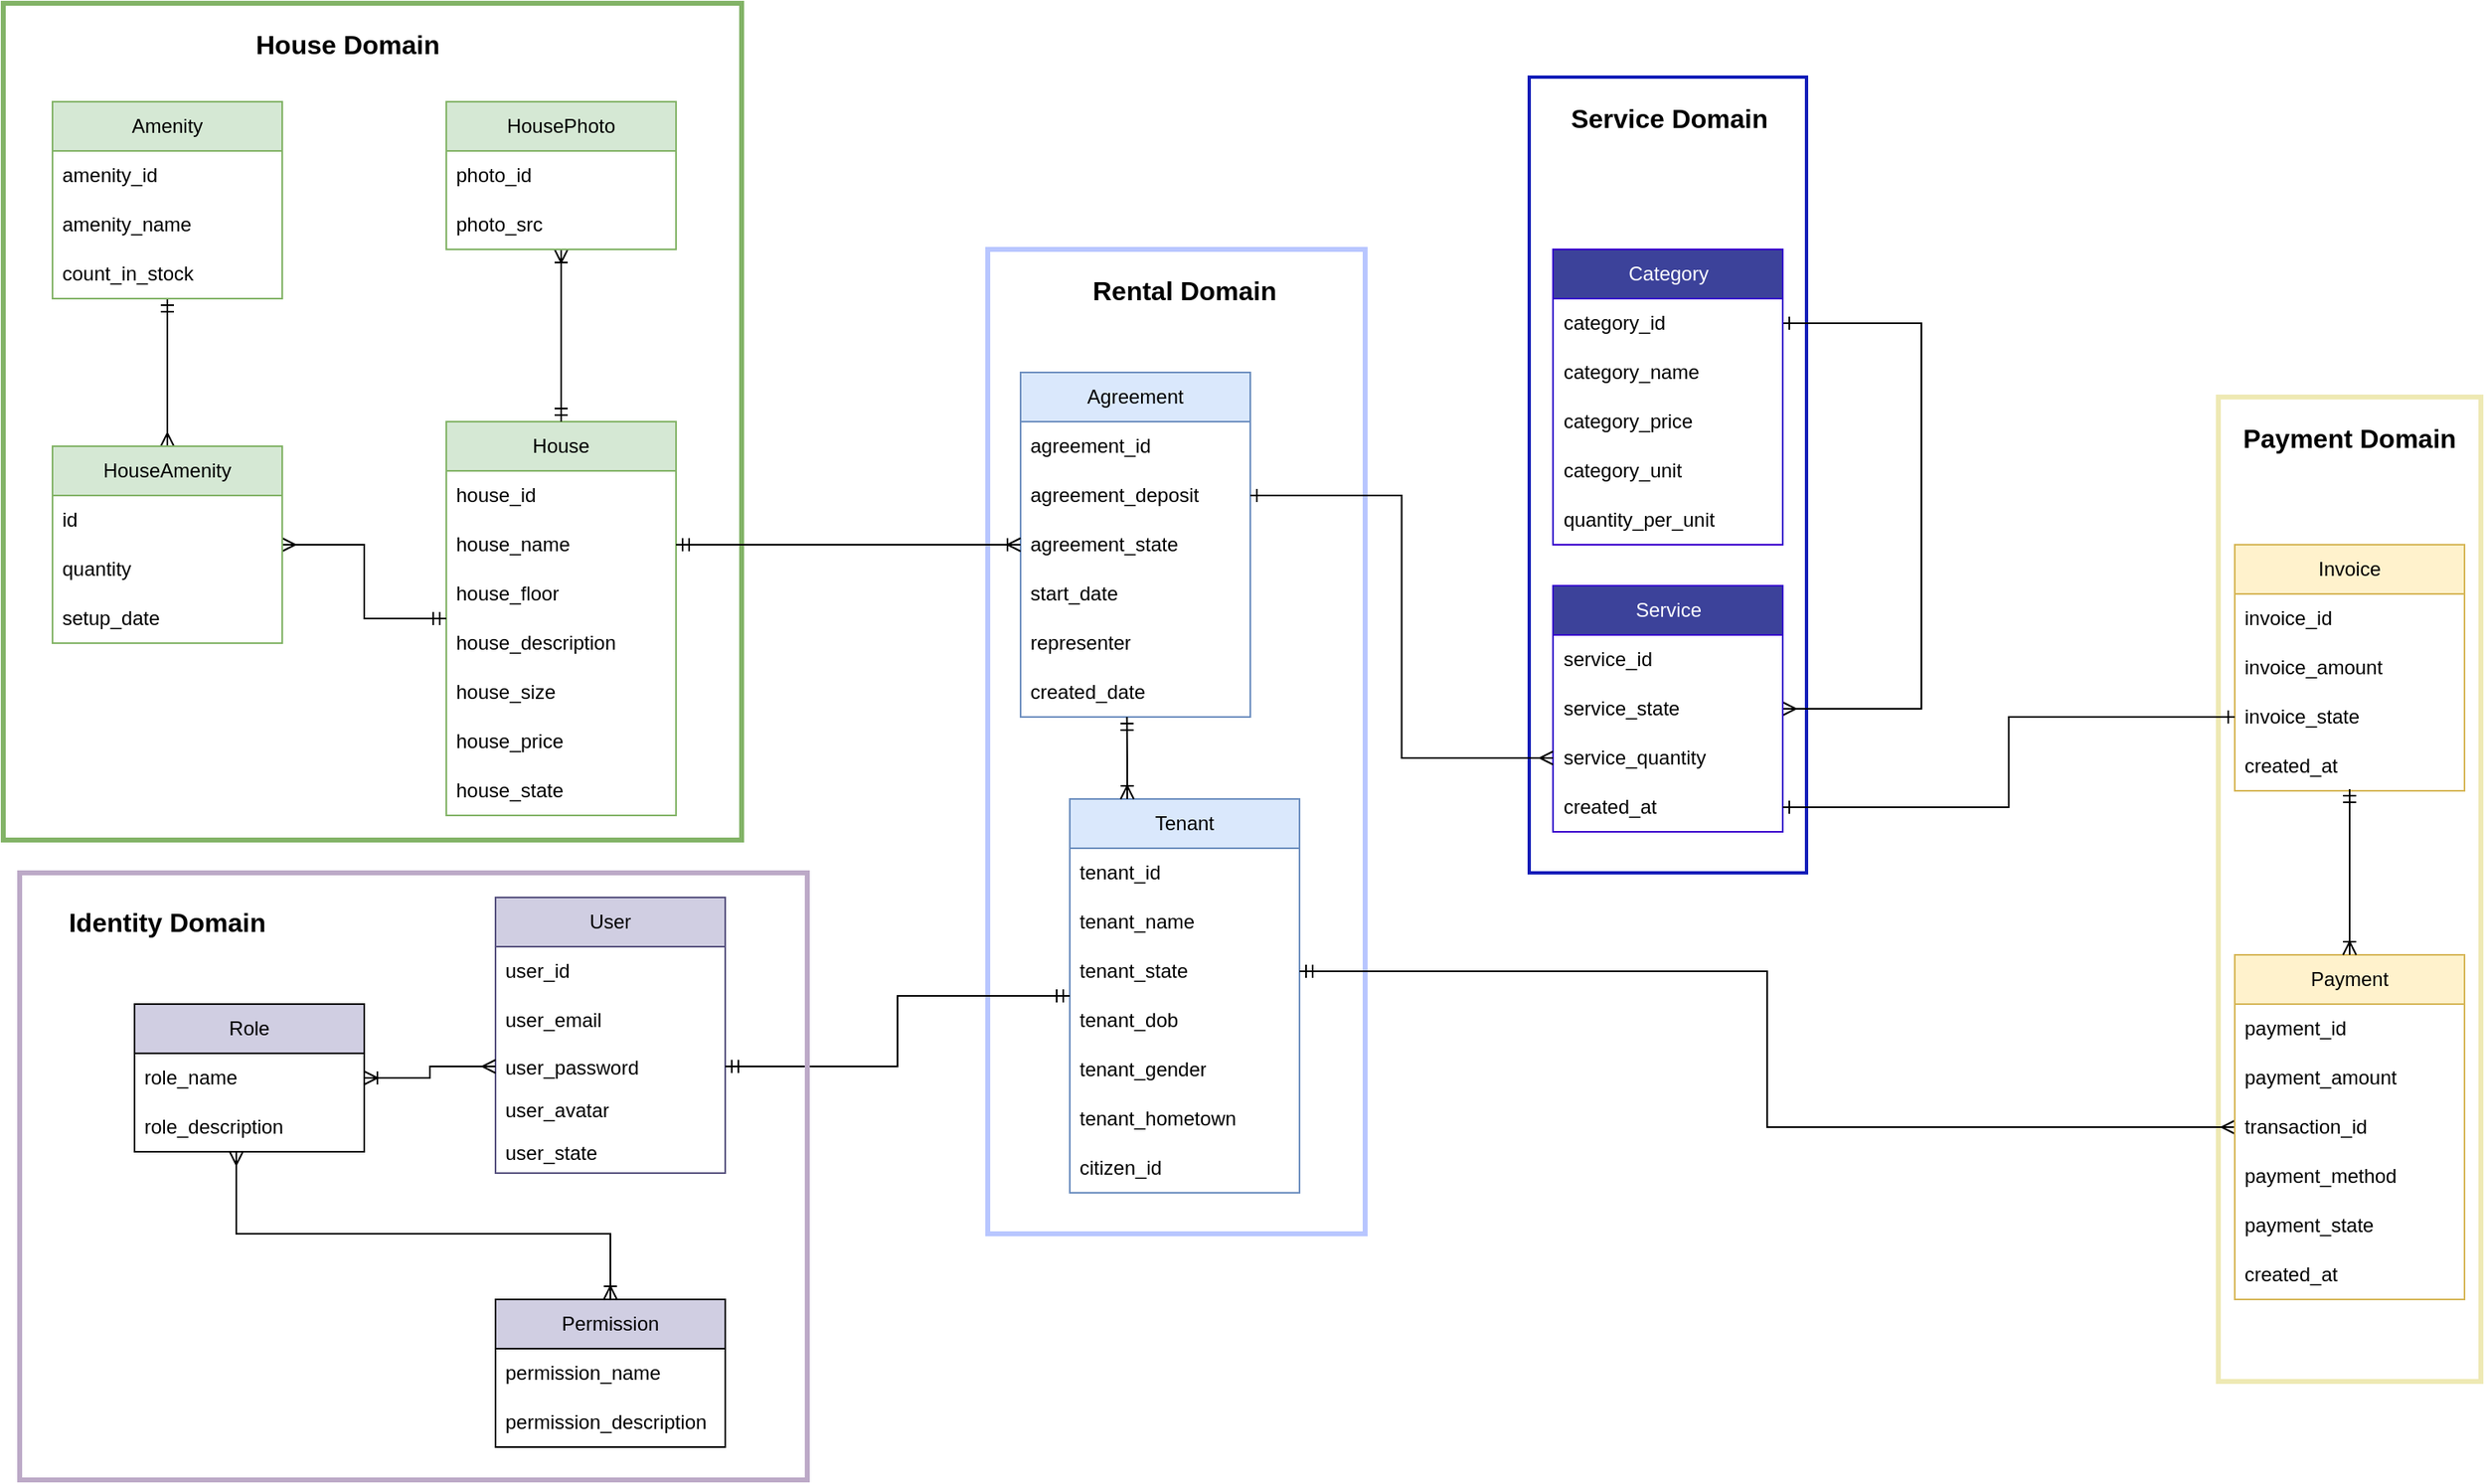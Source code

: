 <mxfile scale="1" border="0" version="24.7.17">
  <diagram name="Trang-1" id="X8OQW3Ds7w9uzP3SV44F">
    <mxGraphModel dx="1050" dy="1786" grid="1" gridSize="10" guides="1" tooltips="1" connect="1" arrows="1" fold="1" page="1" pageScale="1" pageWidth="827" pageHeight="1169" math="0" shadow="0">
      <root>
        <mxCell id="0" />
        <mxCell id="1" parent="0" />
        <mxCell id="Hpprdal5ZbJSq59avDfg-80" value="" style="rounded=0;whiteSpace=wrap;html=1;fillColor=none;strokeWidth=3;strokeColor=#b8c6ff;" parent="1" vertex="1">
          <mxGeometry x="630" y="10" width="230" height="600" as="geometry" />
        </mxCell>
        <mxCell id="Hpprdal5ZbJSq59avDfg-74" value="" style="rounded=0;whiteSpace=wrap;html=1;fillColor=none;strokeColor=#82b366;strokeWidth=3;align=center;" parent="1" vertex="1">
          <mxGeometry x="30" y="-140" width="450" height="510" as="geometry" />
        </mxCell>
        <mxCell id="Hpprdal5ZbJSq59avDfg-76" value="" style="rounded=0;whiteSpace=wrap;html=1;gradientColor=none;fillColor=none;strokeWidth=3;strokeColor=#eee9b4;" parent="1" vertex="1">
          <mxGeometry x="1380" y="100" width="160" height="600" as="geometry" />
        </mxCell>
        <mxCell id="oEKH4upOUyVbWisilwFa-17" style="edgeStyle=orthogonalEdgeStyle;rounded=0;orthogonalLoop=1;jettySize=auto;html=1;endArrow=ERoneToMany;endFill=0;startArrow=ERmany;startFill=0;" parent="1" source="oEKH4upOUyVbWisilwFa-3" target="oEKH4upOUyVbWisilwFa-7" edge="1">
          <mxGeometry relative="1" as="geometry">
            <Array as="points">
              <mxPoint x="172" y="610" />
              <mxPoint x="400" y="610" />
            </Array>
          </mxGeometry>
        </mxCell>
        <mxCell id="Hpprdal5ZbJSq59avDfg-1" value="User" style="swimlane;fontStyle=0;childLayout=stackLayout;horizontal=1;startSize=30;horizontalStack=0;resizeParent=1;resizeParentMax=0;resizeLast=0;collapsible=1;marginBottom=0;whiteSpace=wrap;html=1;fillColor=#d0cee2;strokeColor=#56517e;" parent="1" vertex="1">
          <mxGeometry x="330" y="405" width="140" height="168" as="geometry">
            <mxRectangle x="640" y="360" width="60" height="30" as="alternateBounds" />
          </mxGeometry>
        </mxCell>
        <mxCell id="Hpprdal5ZbJSq59avDfg-2" value="user_id&lt;span style=&quot;white-space: pre;&quot;&gt;&#x9;&lt;/span&gt;" style="text;strokeColor=none;fillColor=none;align=left;verticalAlign=middle;spacingLeft=4;spacingRight=4;overflow=hidden;points=[[0,0.5],[1,0.5]];portConstraint=eastwest;rotatable=0;whiteSpace=wrap;html=1;" parent="Hpprdal5ZbJSq59avDfg-1" vertex="1">
          <mxGeometry y="30" width="140" height="30" as="geometry" />
        </mxCell>
        <mxCell id="Hpprdal5ZbJSq59avDfg-3" value="user_email" style="text;strokeColor=none;fillColor=none;align=left;verticalAlign=middle;spacingLeft=4;spacingRight=4;overflow=hidden;points=[[0,0.5],[1,0.5]];portConstraint=eastwest;rotatable=0;whiteSpace=wrap;html=1;" parent="Hpprdal5ZbJSq59avDfg-1" vertex="1">
          <mxGeometry y="60" width="140" height="30" as="geometry" />
        </mxCell>
        <mxCell id="Hpprdal5ZbJSq59avDfg-9" value="user_password" style="text;strokeColor=none;fillColor=none;align=left;verticalAlign=top;spacingLeft=4;spacingRight=4;overflow=hidden;rotatable=0;points=[[0,0.5],[1,0.5]];portConstraint=eastwest;whiteSpace=wrap;html=1;" parent="Hpprdal5ZbJSq59avDfg-1" vertex="1">
          <mxGeometry y="90" width="140" height="26" as="geometry" />
        </mxCell>
        <mxCell id="Hpprdal5ZbJSq59avDfg-8" value="user_avatar" style="text;strokeColor=none;fillColor=none;align=left;verticalAlign=top;spacingLeft=4;spacingRight=4;overflow=hidden;rotatable=0;points=[[0,0.5],[1,0.5]];portConstraint=eastwest;whiteSpace=wrap;html=1;" parent="Hpprdal5ZbJSq59avDfg-1" vertex="1">
          <mxGeometry y="116" width="140" height="26" as="geometry" />
        </mxCell>
        <mxCell id="Hpprdal5ZbJSq59avDfg-7" value="user_state" style="text;strokeColor=none;fillColor=none;align=left;verticalAlign=top;spacingLeft=4;spacingRight=4;overflow=hidden;rotatable=0;points=[[0,0.5],[1,0.5]];portConstraint=eastwest;whiteSpace=wrap;html=1;" parent="Hpprdal5ZbJSq59avDfg-1" vertex="1">
          <mxGeometry y="142" width="140" height="26" as="geometry" />
        </mxCell>
        <mxCell id="Hpprdal5ZbJSq59avDfg-11" value="Tenant" style="swimlane;fontStyle=0;childLayout=stackLayout;horizontal=1;startSize=30;horizontalStack=0;resizeParent=1;resizeParentMax=0;resizeLast=0;collapsible=1;marginBottom=0;whiteSpace=wrap;html=1;fillColor=#dae8fc;strokeColor=#6c8ebf;" parent="1" vertex="1">
          <mxGeometry x="680" y="345" width="140" height="240" as="geometry">
            <mxRectangle x="570" y="180" width="80" height="30" as="alternateBounds" />
          </mxGeometry>
        </mxCell>
        <mxCell id="Hpprdal5ZbJSq59avDfg-12" value="tenant_id" style="text;strokeColor=none;fillColor=none;align=left;verticalAlign=middle;spacingLeft=4;spacingRight=4;overflow=hidden;points=[[0,0.5],[1,0.5]];portConstraint=eastwest;rotatable=0;whiteSpace=wrap;html=1;" parent="Hpprdal5ZbJSq59avDfg-11" vertex="1">
          <mxGeometry y="30" width="140" height="30" as="geometry" />
        </mxCell>
        <mxCell id="Hpprdal5ZbJSq59avDfg-13" value="tenant_name" style="text;strokeColor=none;fillColor=none;align=left;verticalAlign=middle;spacingLeft=4;spacingRight=4;overflow=hidden;points=[[0,0.5],[1,0.5]];portConstraint=eastwest;rotatable=0;whiteSpace=wrap;html=1;" parent="Hpprdal5ZbJSq59avDfg-11" vertex="1">
          <mxGeometry y="60" width="140" height="30" as="geometry" />
        </mxCell>
        <mxCell id="Hpprdal5ZbJSq59avDfg-14" value="tenant_state" style="text;strokeColor=none;fillColor=none;align=left;verticalAlign=middle;spacingLeft=4;spacingRight=4;overflow=hidden;points=[[0,0.5],[1,0.5]];portConstraint=eastwest;rotatable=0;whiteSpace=wrap;html=1;" parent="Hpprdal5ZbJSq59avDfg-11" vertex="1">
          <mxGeometry y="90" width="140" height="30" as="geometry" />
        </mxCell>
        <mxCell id="Hpprdal5ZbJSq59avDfg-15" value="tenant_dob" style="text;strokeColor=none;fillColor=none;align=left;verticalAlign=middle;spacingLeft=4;spacingRight=4;overflow=hidden;points=[[0,0.5],[1,0.5]];portConstraint=eastwest;rotatable=0;whiteSpace=wrap;html=1;" parent="Hpprdal5ZbJSq59avDfg-11" vertex="1">
          <mxGeometry y="120" width="140" height="30" as="geometry" />
        </mxCell>
        <mxCell id="Hpprdal5ZbJSq59avDfg-19" value="tenant_gender" style="text;strokeColor=none;fillColor=none;align=left;verticalAlign=middle;spacingLeft=4;spacingRight=4;overflow=hidden;points=[[0,0.5],[1,0.5]];portConstraint=eastwest;rotatable=0;whiteSpace=wrap;html=1;" parent="Hpprdal5ZbJSq59avDfg-11" vertex="1">
          <mxGeometry y="150" width="140" height="30" as="geometry" />
        </mxCell>
        <mxCell id="Hpprdal5ZbJSq59avDfg-18" value="tenant_hometown" style="text;strokeColor=none;fillColor=none;align=left;verticalAlign=middle;spacingLeft=4;spacingRight=4;overflow=hidden;points=[[0,0.5],[1,0.5]];portConstraint=eastwest;rotatable=0;whiteSpace=wrap;html=1;" parent="Hpprdal5ZbJSq59avDfg-11" vertex="1">
          <mxGeometry y="180" width="140" height="30" as="geometry" />
        </mxCell>
        <mxCell id="Hpprdal5ZbJSq59avDfg-16" value="citizen_id" style="text;strokeColor=none;fillColor=none;align=left;verticalAlign=middle;spacingLeft=4;spacingRight=4;overflow=hidden;points=[[0,0.5],[1,0.5]];portConstraint=eastwest;rotatable=0;whiteSpace=wrap;html=1;" parent="Hpprdal5ZbJSq59avDfg-11" vertex="1">
          <mxGeometry y="210" width="140" height="30" as="geometry" />
        </mxCell>
        <mxCell id="Hpprdal5ZbJSq59avDfg-62" style="edgeStyle=orthogonalEdgeStyle;rounded=0;orthogonalLoop=1;jettySize=auto;html=1;endArrow=ERmany;endFill=0;startArrow=ERmandOne;startFill=0;" parent="1" source="Hpprdal5ZbJSq59avDfg-20" target="Hpprdal5ZbJSq59avDfg-39" edge="1">
          <mxGeometry relative="1" as="geometry" />
        </mxCell>
        <mxCell id="Hpprdal5ZbJSq59avDfg-20" value="Amenity" style="swimlane;fontStyle=0;childLayout=stackLayout;horizontal=1;startSize=30;horizontalStack=0;resizeParent=1;resizeParentMax=0;resizeLast=0;collapsible=1;marginBottom=0;whiteSpace=wrap;html=1;fillColor=#d5e8d4;strokeColor=#82b366;" parent="1" vertex="1">
          <mxGeometry x="60" y="-80" width="140" height="120" as="geometry">
            <mxRectangle x="70" y="320" width="80" height="30" as="alternateBounds" />
          </mxGeometry>
        </mxCell>
        <mxCell id="Hpprdal5ZbJSq59avDfg-21" value="amenity_id" style="text;strokeColor=none;fillColor=none;align=left;verticalAlign=middle;spacingLeft=4;spacingRight=4;overflow=hidden;points=[[0,0.5],[1,0.5]];portConstraint=eastwest;rotatable=0;whiteSpace=wrap;html=1;" parent="Hpprdal5ZbJSq59avDfg-20" vertex="1">
          <mxGeometry y="30" width="140" height="30" as="geometry" />
        </mxCell>
        <mxCell id="Hpprdal5ZbJSq59avDfg-22" value="amenity_name" style="text;strokeColor=none;fillColor=none;align=left;verticalAlign=middle;spacingLeft=4;spacingRight=4;overflow=hidden;points=[[0,0.5],[1,0.5]];portConstraint=eastwest;rotatable=0;whiteSpace=wrap;html=1;" parent="Hpprdal5ZbJSq59avDfg-20" vertex="1">
          <mxGeometry y="60" width="140" height="30" as="geometry" />
        </mxCell>
        <mxCell id="Hpprdal5ZbJSq59avDfg-23" value="count_in_stock" style="text;strokeColor=none;fillColor=none;align=left;verticalAlign=middle;spacingLeft=4;spacingRight=4;overflow=hidden;points=[[0,0.5],[1,0.5]];portConstraint=eastwest;rotatable=0;whiteSpace=wrap;html=1;" parent="Hpprdal5ZbJSq59avDfg-20" vertex="1">
          <mxGeometry y="90" width="140" height="30" as="geometry" />
        </mxCell>
        <mxCell id="Hpprdal5ZbJSq59avDfg-24" value="House" style="swimlane;fontStyle=0;childLayout=stackLayout;horizontal=1;startSize=30;horizontalStack=0;resizeParent=1;resizeParentMax=0;resizeLast=0;collapsible=1;marginBottom=0;whiteSpace=wrap;html=1;fillColor=#d5e8d4;strokeColor=#82b366;" parent="1" vertex="1">
          <mxGeometry x="300" y="115" width="140" height="240" as="geometry">
            <mxRectangle x="254" y="130" width="80" height="30" as="alternateBounds" />
          </mxGeometry>
        </mxCell>
        <mxCell id="Hpprdal5ZbJSq59avDfg-25" value="house_id" style="text;strokeColor=none;fillColor=none;align=left;verticalAlign=middle;spacingLeft=4;spacingRight=4;overflow=hidden;points=[[0,0.5],[1,0.5]];portConstraint=eastwest;rotatable=0;whiteSpace=wrap;html=1;" parent="Hpprdal5ZbJSq59avDfg-24" vertex="1">
          <mxGeometry y="30" width="140" height="30" as="geometry" />
        </mxCell>
        <mxCell id="Hpprdal5ZbJSq59avDfg-28" value="house_name" style="text;strokeColor=none;fillColor=none;align=left;verticalAlign=middle;spacingLeft=4;spacingRight=4;overflow=hidden;points=[[0,0.5],[1,0.5]];portConstraint=eastwest;rotatable=0;whiteSpace=wrap;html=1;" parent="Hpprdal5ZbJSq59avDfg-24" vertex="1">
          <mxGeometry y="60" width="140" height="30" as="geometry" />
        </mxCell>
        <mxCell id="kyHK2AAfNL7slA8X1gKB-1" value="house_floor" style="text;strokeColor=none;fillColor=none;align=left;verticalAlign=middle;spacingLeft=4;spacingRight=4;overflow=hidden;points=[[0,0.5],[1,0.5]];portConstraint=eastwest;rotatable=0;whiteSpace=wrap;html=1;" parent="Hpprdal5ZbJSq59avDfg-24" vertex="1">
          <mxGeometry y="90" width="140" height="30" as="geometry" />
        </mxCell>
        <mxCell id="kyHK2AAfNL7slA8X1gKB-3" value="house_description" style="text;strokeColor=none;fillColor=none;align=left;verticalAlign=middle;spacingLeft=4;spacingRight=4;overflow=hidden;points=[[0,0.5],[1,0.5]];portConstraint=eastwest;rotatable=0;whiteSpace=wrap;html=1;" parent="Hpprdal5ZbJSq59avDfg-24" vertex="1">
          <mxGeometry y="120" width="140" height="30" as="geometry" />
        </mxCell>
        <mxCell id="kyHK2AAfNL7slA8X1gKB-2" value="house_size" style="text;strokeColor=none;fillColor=none;align=left;verticalAlign=middle;spacingLeft=4;spacingRight=4;overflow=hidden;points=[[0,0.5],[1,0.5]];portConstraint=eastwest;rotatable=0;whiteSpace=wrap;html=1;" parent="Hpprdal5ZbJSq59avDfg-24" vertex="1">
          <mxGeometry y="150" width="140" height="30" as="geometry" />
        </mxCell>
        <mxCell id="Hpprdal5ZbJSq59avDfg-26" value="house_price" style="text;strokeColor=none;fillColor=none;align=left;verticalAlign=middle;spacingLeft=4;spacingRight=4;overflow=hidden;points=[[0,0.5],[1,0.5]];portConstraint=eastwest;rotatable=0;whiteSpace=wrap;html=1;" parent="Hpprdal5ZbJSq59avDfg-24" vertex="1">
          <mxGeometry y="180" width="140" height="30" as="geometry" />
        </mxCell>
        <mxCell id="Hpprdal5ZbJSq59avDfg-27" value="house_state" style="text;strokeColor=none;fillColor=none;align=left;verticalAlign=middle;spacingLeft=4;spacingRight=4;overflow=hidden;points=[[0,0.5],[1,0.5]];portConstraint=eastwest;rotatable=0;whiteSpace=wrap;html=1;" parent="Hpprdal5ZbJSq59avDfg-24" vertex="1">
          <mxGeometry y="210" width="140" height="30" as="geometry" />
        </mxCell>
        <mxCell id="Hpprdal5ZbJSq59avDfg-29" value="Agreement" style="swimlane;fontStyle=0;childLayout=stackLayout;horizontal=1;startSize=30;horizontalStack=0;resizeParent=1;resizeParentMax=0;resizeLast=0;collapsible=1;marginBottom=0;whiteSpace=wrap;html=1;fillColor=#dae8fc;strokeColor=#6c8ebf;" parent="1" vertex="1">
          <mxGeometry x="650" y="85" width="140" height="210" as="geometry">
            <mxRectangle x="680" y="60" width="100" height="30" as="alternateBounds" />
          </mxGeometry>
        </mxCell>
        <mxCell id="Hpprdal5ZbJSq59avDfg-30" value="agreement_id" style="text;strokeColor=none;fillColor=none;align=left;verticalAlign=middle;spacingLeft=4;spacingRight=4;overflow=hidden;points=[[0,0.5],[1,0.5]];portConstraint=eastwest;rotatable=0;whiteSpace=wrap;html=1;" parent="Hpprdal5ZbJSq59avDfg-29" vertex="1">
          <mxGeometry y="30" width="140" height="30" as="geometry" />
        </mxCell>
        <mxCell id="Hpprdal5ZbJSq59avDfg-31" value="agreement_deposit" style="text;strokeColor=none;fillColor=none;align=left;verticalAlign=middle;spacingLeft=4;spacingRight=4;overflow=hidden;points=[[0,0.5],[1,0.5]];portConstraint=eastwest;rotatable=0;whiteSpace=wrap;html=1;" parent="Hpprdal5ZbJSq59avDfg-29" vertex="1">
          <mxGeometry y="60" width="140" height="30" as="geometry" />
        </mxCell>
        <mxCell id="Hpprdal5ZbJSq59avDfg-32" value="agreement_state" style="text;strokeColor=none;fillColor=none;align=left;verticalAlign=middle;spacingLeft=4;spacingRight=4;overflow=hidden;points=[[0,0.5],[1,0.5]];portConstraint=eastwest;rotatable=0;whiteSpace=wrap;html=1;" parent="Hpprdal5ZbJSq59avDfg-29" vertex="1">
          <mxGeometry y="90" width="140" height="30" as="geometry" />
        </mxCell>
        <mxCell id="Hpprdal5ZbJSq59avDfg-33" value="start_date" style="text;strokeColor=none;fillColor=none;align=left;verticalAlign=middle;spacingLeft=4;spacingRight=4;overflow=hidden;points=[[0,0.5],[1,0.5]];portConstraint=eastwest;rotatable=0;whiteSpace=wrap;html=1;" parent="Hpprdal5ZbJSq59avDfg-29" vertex="1">
          <mxGeometry y="120" width="140" height="30" as="geometry" />
        </mxCell>
        <mxCell id="qksFohLkqDUg258VUUEm-1" value="representer" style="text;strokeColor=none;fillColor=none;align=left;verticalAlign=middle;spacingLeft=4;spacingRight=4;overflow=hidden;points=[[0,0.5],[1,0.5]];portConstraint=eastwest;rotatable=0;whiteSpace=wrap;html=1;" parent="Hpprdal5ZbJSq59avDfg-29" vertex="1">
          <mxGeometry y="150" width="140" height="30" as="geometry" />
        </mxCell>
        <mxCell id="Hpprdal5ZbJSq59avDfg-34" value="created_date" style="text;strokeColor=none;fillColor=none;align=left;verticalAlign=middle;spacingLeft=4;spacingRight=4;overflow=hidden;points=[[0,0.5],[1,0.5]];portConstraint=eastwest;rotatable=0;whiteSpace=wrap;html=1;" parent="Hpprdal5ZbJSq59avDfg-29" vertex="1">
          <mxGeometry y="180" width="140" height="30" as="geometry" />
        </mxCell>
        <mxCell id="Hpprdal5ZbJSq59avDfg-61" style="edgeStyle=orthogonalEdgeStyle;rounded=0;orthogonalLoop=1;jettySize=auto;html=1;endArrow=ERmandOne;endFill=0;startArrow=ERmany;startFill=0;" parent="1" source="Hpprdal5ZbJSq59avDfg-39" target="Hpprdal5ZbJSq59avDfg-24" edge="1">
          <mxGeometry relative="1" as="geometry" />
        </mxCell>
        <mxCell id="Hpprdal5ZbJSq59avDfg-39" value="HouseAmenity" style="swimlane;fontStyle=0;childLayout=stackLayout;horizontal=1;startSize=30;horizontalStack=0;resizeParent=1;resizeParentMax=0;resizeLast=0;collapsible=1;marginBottom=0;whiteSpace=wrap;html=1;fillColor=#d5e8d4;strokeColor=#82b366;" parent="1" vertex="1">
          <mxGeometry x="60" y="130" width="140" height="120" as="geometry">
            <mxRectangle x="60" y="130" width="120" height="30" as="alternateBounds" />
          </mxGeometry>
        </mxCell>
        <mxCell id="Hpprdal5ZbJSq59avDfg-40" value="id" style="text;strokeColor=none;fillColor=none;align=left;verticalAlign=middle;spacingLeft=4;spacingRight=4;overflow=hidden;points=[[0,0.5],[1,0.5]];portConstraint=eastwest;rotatable=0;whiteSpace=wrap;html=1;" parent="Hpprdal5ZbJSq59avDfg-39" vertex="1">
          <mxGeometry y="30" width="140" height="30" as="geometry" />
        </mxCell>
        <mxCell id="Hpprdal5ZbJSq59avDfg-44" value="quantity" style="text;strokeColor=none;fillColor=none;align=left;verticalAlign=middle;spacingLeft=4;spacingRight=4;overflow=hidden;points=[[0,0.5],[1,0.5]];portConstraint=eastwest;rotatable=0;whiteSpace=wrap;html=1;" parent="Hpprdal5ZbJSq59avDfg-39" vertex="1">
          <mxGeometry y="60" width="140" height="30" as="geometry" />
        </mxCell>
        <mxCell id="Hpprdal5ZbJSq59avDfg-43" value="setup_date" style="text;strokeColor=none;fillColor=none;align=left;verticalAlign=middle;spacingLeft=4;spacingRight=4;overflow=hidden;points=[[0,0.5],[1,0.5]];portConstraint=eastwest;rotatable=0;whiteSpace=wrap;html=1;" parent="Hpprdal5ZbJSq59avDfg-39" vertex="1">
          <mxGeometry y="90" width="140" height="30" as="geometry" />
        </mxCell>
        <mxCell id="Hpprdal5ZbJSq59avDfg-63" style="edgeStyle=orthogonalEdgeStyle;rounded=0;orthogonalLoop=1;jettySize=auto;html=1;endArrow=ERmandOne;endFill=0;startArrow=ERoneToMany;startFill=0;" parent="1" source="Hpprdal5ZbJSq59avDfg-45" target="Hpprdal5ZbJSq59avDfg-24" edge="1">
          <mxGeometry relative="1" as="geometry" />
        </mxCell>
        <mxCell id="Hpprdal5ZbJSq59avDfg-45" value="HousePhoto" style="swimlane;fontStyle=0;childLayout=stackLayout;horizontal=1;startSize=30;horizontalStack=0;resizeParent=1;resizeParentMax=0;resizeLast=0;collapsible=1;marginBottom=0;whiteSpace=wrap;html=1;fillColor=#d5e8d4;strokeColor=#82b366;" parent="1" vertex="1">
          <mxGeometry x="300" y="-80" width="140" height="90" as="geometry">
            <mxRectangle x="315" y="-70" width="110" height="30" as="alternateBounds" />
          </mxGeometry>
        </mxCell>
        <mxCell id="Hpprdal5ZbJSq59avDfg-46" value="photo_id" style="text;strokeColor=none;fillColor=none;align=left;verticalAlign=middle;spacingLeft=4;spacingRight=4;overflow=hidden;points=[[0,0.5],[1,0.5]];portConstraint=eastwest;rotatable=0;whiteSpace=wrap;html=1;" parent="Hpprdal5ZbJSq59avDfg-45" vertex="1">
          <mxGeometry y="30" width="140" height="30" as="geometry" />
        </mxCell>
        <mxCell id="Hpprdal5ZbJSq59avDfg-47" value="photo_src" style="text;strokeColor=none;fillColor=none;align=left;verticalAlign=middle;spacingLeft=4;spacingRight=4;overflow=hidden;points=[[0,0.5],[1,0.5]];portConstraint=eastwest;rotatable=0;whiteSpace=wrap;html=1;" parent="Hpprdal5ZbJSq59avDfg-45" vertex="1">
          <mxGeometry y="60" width="140" height="30" as="geometry" />
        </mxCell>
        <mxCell id="Hpprdal5ZbJSq59avDfg-49" value="Invoice" style="swimlane;fontStyle=0;childLayout=stackLayout;horizontal=1;startSize=30;horizontalStack=0;resizeParent=1;resizeParentMax=0;resizeLast=0;collapsible=1;marginBottom=0;whiteSpace=wrap;html=1;fillColor=#fff2cc;strokeColor=#d6b656;" parent="1" vertex="1">
          <mxGeometry x="1390" y="190" width="140" height="150" as="geometry">
            <mxRectangle x="520" y="420" width="80" height="30" as="alternateBounds" />
          </mxGeometry>
        </mxCell>
        <mxCell id="Hpprdal5ZbJSq59avDfg-50" value="invoice_id" style="text;strokeColor=none;fillColor=none;align=left;verticalAlign=middle;spacingLeft=4;spacingRight=4;overflow=hidden;points=[[0,0.5],[1,0.5]];portConstraint=eastwest;rotatable=0;whiteSpace=wrap;html=1;" parent="Hpprdal5ZbJSq59avDfg-49" vertex="1">
          <mxGeometry y="30" width="140" height="30" as="geometry" />
        </mxCell>
        <mxCell id="Hpprdal5ZbJSq59avDfg-51" value="invoice_amount" style="text;strokeColor=none;fillColor=none;align=left;verticalAlign=middle;spacingLeft=4;spacingRight=4;overflow=hidden;points=[[0,0.5],[1,0.5]];portConstraint=eastwest;rotatable=0;whiteSpace=wrap;html=1;" parent="Hpprdal5ZbJSq59avDfg-49" vertex="1">
          <mxGeometry y="60" width="140" height="30" as="geometry" />
        </mxCell>
        <mxCell id="Hpprdal5ZbJSq59avDfg-53" value="invoice_state" style="text;strokeColor=none;fillColor=none;align=left;verticalAlign=middle;spacingLeft=4;spacingRight=4;overflow=hidden;points=[[0,0.5],[1,0.5]];portConstraint=eastwest;rotatable=0;whiteSpace=wrap;html=1;" parent="Hpprdal5ZbJSq59avDfg-49" vertex="1">
          <mxGeometry y="90" width="140" height="30" as="geometry" />
        </mxCell>
        <mxCell id="Hpprdal5ZbJSq59avDfg-54" value="created_at" style="text;strokeColor=none;fillColor=none;align=left;verticalAlign=middle;spacingLeft=4;spacingRight=4;overflow=hidden;points=[[0,0.5],[1,0.5]];portConstraint=eastwest;rotatable=0;whiteSpace=wrap;html=1;" parent="Hpprdal5ZbJSq59avDfg-49" vertex="1">
          <mxGeometry y="120" width="140" height="30" as="geometry" />
        </mxCell>
        <mxCell id="Hpprdal5ZbJSq59avDfg-72" style="edgeStyle=orthogonalEdgeStyle;rounded=0;orthogonalLoop=1;jettySize=auto;html=1;endArrow=ERmandOne;endFill=0;startArrow=ERmany;startFill=0;" parent="1" source="Hpprdal5ZbJSq59avDfg-55" target="Hpprdal5ZbJSq59avDfg-14" edge="1">
          <mxGeometry relative="1" as="geometry" />
        </mxCell>
        <mxCell id="Hpprdal5ZbJSq59avDfg-55" value="Payment" style="swimlane;fontStyle=0;childLayout=stackLayout;horizontal=1;startSize=30;horizontalStack=0;resizeParent=1;resizeParentMax=0;resizeLast=0;collapsible=1;marginBottom=0;whiteSpace=wrap;html=1;fillColor=#fff2cc;strokeColor=#d6b656;" parent="1" vertex="1">
          <mxGeometry x="1390" y="440" width="140" height="210" as="geometry">
            <mxRectangle x="990" y="300" width="100" height="30" as="alternateBounds" />
          </mxGeometry>
        </mxCell>
        <mxCell id="Hpprdal5ZbJSq59avDfg-56" value="payment_id" style="text;strokeColor=none;fillColor=none;align=left;verticalAlign=middle;spacingLeft=4;spacingRight=4;overflow=hidden;points=[[0,0.5],[1,0.5]];portConstraint=eastwest;rotatable=0;whiteSpace=wrap;html=1;" parent="Hpprdal5ZbJSq59avDfg-55" vertex="1">
          <mxGeometry y="30" width="140" height="30" as="geometry" />
        </mxCell>
        <mxCell id="Hpprdal5ZbJSq59avDfg-57" value="payment_amount" style="text;strokeColor=none;fillColor=none;align=left;verticalAlign=middle;spacingLeft=4;spacingRight=4;overflow=hidden;points=[[0,0.5],[1,0.5]];portConstraint=eastwest;rotatable=0;whiteSpace=wrap;html=1;" parent="Hpprdal5ZbJSq59avDfg-55" vertex="1">
          <mxGeometry y="60" width="140" height="30" as="geometry" />
        </mxCell>
        <mxCell id="oEKH4upOUyVbWisilwFa-18" value="transaction_id" style="text;strokeColor=none;fillColor=none;align=left;verticalAlign=middle;spacingLeft=4;spacingRight=4;overflow=hidden;points=[[0,0.5],[1,0.5]];portConstraint=eastwest;rotatable=0;whiteSpace=wrap;html=1;" parent="Hpprdal5ZbJSq59avDfg-55" vertex="1">
          <mxGeometry y="90" width="140" height="30" as="geometry" />
        </mxCell>
        <mxCell id="oEKH4upOUyVbWisilwFa-20" value="payment_method" style="text;strokeColor=none;fillColor=none;align=left;verticalAlign=middle;spacingLeft=4;spacingRight=4;overflow=hidden;points=[[0,0.5],[1,0.5]];portConstraint=eastwest;rotatable=0;whiteSpace=wrap;html=1;" parent="Hpprdal5ZbJSq59avDfg-55" vertex="1">
          <mxGeometry y="120" width="140" height="30" as="geometry" />
        </mxCell>
        <mxCell id="oEKH4upOUyVbWisilwFa-19" value="payment_state" style="text;strokeColor=none;fillColor=none;align=left;verticalAlign=middle;spacingLeft=4;spacingRight=4;overflow=hidden;points=[[0,0.5],[1,0.5]];portConstraint=eastwest;rotatable=0;whiteSpace=wrap;html=1;" parent="Hpprdal5ZbJSq59avDfg-55" vertex="1">
          <mxGeometry y="150" width="140" height="30" as="geometry" />
        </mxCell>
        <mxCell id="Hpprdal5ZbJSq59avDfg-58" value="created_at" style="text;strokeColor=none;fillColor=none;align=left;verticalAlign=middle;spacingLeft=4;spacingRight=4;overflow=hidden;points=[[0,0.5],[1,0.5]];portConstraint=eastwest;rotatable=0;whiteSpace=wrap;html=1;" parent="Hpprdal5ZbJSq59avDfg-55" vertex="1">
          <mxGeometry y="180" width="140" height="30" as="geometry" />
        </mxCell>
        <mxCell id="Hpprdal5ZbJSq59avDfg-66" style="edgeStyle=orthogonalEdgeStyle;rounded=0;orthogonalLoop=1;jettySize=auto;html=1;endArrow=ERmandOne;endFill=0;startArrow=ERmandOne;startFill=0;entryX=1;entryY=0.5;entryDx=0;entryDy=0;" parent="1" source="Hpprdal5ZbJSq59avDfg-11" target="Hpprdal5ZbJSq59avDfg-9" edge="1">
          <mxGeometry relative="1" as="geometry">
            <mxPoint x="660" y="549" as="sourcePoint" />
            <mxPoint x="210" y="497" as="targetPoint" />
            <Array as="points" />
          </mxGeometry>
        </mxCell>
        <mxCell id="Hpprdal5ZbJSq59avDfg-67" style="edgeStyle=orthogonalEdgeStyle;rounded=0;orthogonalLoop=1;jettySize=auto;html=1;endArrow=ERmandOne;endFill=0;startArrow=ERoneToMany;startFill=0;" parent="1" source="Hpprdal5ZbJSq59avDfg-32" target="Hpprdal5ZbJSq59avDfg-28" edge="1">
          <mxGeometry relative="1" as="geometry" />
        </mxCell>
        <mxCell id="Hpprdal5ZbJSq59avDfg-68" style="edgeStyle=orthogonalEdgeStyle;rounded=0;orthogonalLoop=1;jettySize=auto;html=1;endArrow=ERmandOne;endFill=0;startArrow=ERoneToMany;startFill=0;exitX=0.25;exitY=0;exitDx=0;exitDy=0;entryX=0.463;entryY=1;entryDx=0;entryDy=0;entryPerimeter=0;" parent="1" source="Hpprdal5ZbJSq59avDfg-11" target="Hpprdal5ZbJSq59avDfg-34" edge="1">
          <mxGeometry relative="1" as="geometry">
            <mxPoint x="727" y="260" as="targetPoint" />
          </mxGeometry>
        </mxCell>
        <mxCell id="Hpprdal5ZbJSq59avDfg-73" style="edgeStyle=orthogonalEdgeStyle;rounded=0;orthogonalLoop=1;jettySize=auto;html=1;entryX=0.5;entryY=0.967;entryDx=0;entryDy=0;entryPerimeter=0;endArrow=ERmandOne;endFill=0;startArrow=ERoneToMany;startFill=0;" parent="1" source="Hpprdal5ZbJSq59avDfg-55" target="Hpprdal5ZbJSq59avDfg-54" edge="1">
          <mxGeometry relative="1" as="geometry" />
        </mxCell>
        <mxCell id="Hpprdal5ZbJSq59avDfg-85" value="House Domain" style="text;html=1;align=center;verticalAlign=middle;whiteSpace=wrap;rounded=0;fontStyle=1;fontSize=16;" parent="1" vertex="1">
          <mxGeometry x="170" y="-130" width="140" height="30" as="geometry" />
        </mxCell>
        <mxCell id="Hpprdal5ZbJSq59avDfg-86" value="Rental Domain" style="text;html=1;align=center;verticalAlign=middle;whiteSpace=wrap;rounded=0;fontStyle=1;fontSize=16;" parent="1" vertex="1">
          <mxGeometry x="680" y="20" width="140" height="30" as="geometry" />
        </mxCell>
        <mxCell id="Hpprdal5ZbJSq59avDfg-87" value="" style="rounded=0;whiteSpace=wrap;html=1;fillColor=none;strokeColor=#bca9c7;strokeWidth=3;" parent="1" vertex="1">
          <mxGeometry x="40" y="390" width="480" height="370" as="geometry" />
        </mxCell>
        <mxCell id="Hpprdal5ZbJSq59avDfg-88" value="Identity Domain" style="text;html=1;align=center;verticalAlign=middle;whiteSpace=wrap;rounded=0;fontStyle=1;fontSize=16;" parent="1" vertex="1">
          <mxGeometry x="60" y="405" width="140" height="30" as="geometry" />
        </mxCell>
        <mxCell id="Hpprdal5ZbJSq59avDfg-91" value="Payment Domain" style="text;html=1;align=center;verticalAlign=middle;whiteSpace=wrap;rounded=0;fontStyle=1;fontSize=16;" parent="1" vertex="1">
          <mxGeometry x="1390" y="110" width="140" height="30" as="geometry" />
        </mxCell>
        <mxCell id="S0lXTTv3WJtnGuvIaPnU-1" value="" style="rounded=0;whiteSpace=wrap;html=1;fillColor=none;strokeWidth=2;strokeColor=#111CB8;" parent="1" vertex="1">
          <mxGeometry x="960" y="-95" width="169" height="485" as="geometry" />
        </mxCell>
        <mxCell id="S0lXTTv3WJtnGuvIaPnU-23" style="edgeStyle=orthogonalEdgeStyle;rounded=0;orthogonalLoop=1;jettySize=auto;html=1;endArrow=ERmany;endFill=0;startArrow=ERone;startFill=0;exitX=1;exitY=0.5;exitDx=0;exitDy=0;" parent="1" source="S0lXTTv3WJtnGuvIaPnU-4" edge="1">
          <mxGeometry relative="1" as="geometry">
            <mxPoint x="1114.5" y="290" as="targetPoint" />
            <Array as="points">
              <mxPoint x="1199" y="55" />
              <mxPoint x="1199" y="290" />
            </Array>
          </mxGeometry>
        </mxCell>
        <mxCell id="S0lXTTv3WJtnGuvIaPnU-3" value="Category" style="swimlane;fontStyle=0;childLayout=stackLayout;horizontal=1;startSize=30;horizontalStack=0;resizeParent=1;resizeParentMax=0;resizeLast=0;collapsible=1;marginBottom=0;whiteSpace=wrap;html=1;fillColor=#3c429a;fontColor=#ffffff;strokeColor=#3700CC;fillStyle=auto;" parent="1" vertex="1">
          <mxGeometry x="974.5" y="10" width="140" height="180" as="geometry" />
        </mxCell>
        <mxCell id="S0lXTTv3WJtnGuvIaPnU-4" value="category_id" style="text;strokeColor=none;fillColor=none;align=left;verticalAlign=middle;spacingLeft=4;spacingRight=4;overflow=hidden;points=[[0,0.5],[1,0.5]];portConstraint=eastwest;rotatable=0;whiteSpace=wrap;html=1;" parent="S0lXTTv3WJtnGuvIaPnU-3" vertex="1">
          <mxGeometry y="30" width="140" height="30" as="geometry" />
        </mxCell>
        <mxCell id="S0lXTTv3WJtnGuvIaPnU-25" value="category_name" style="text;strokeColor=none;fillColor=none;align=left;verticalAlign=middle;spacingLeft=4;spacingRight=4;overflow=hidden;points=[[0,0.5],[1,0.5]];portConstraint=eastwest;rotatable=0;whiteSpace=wrap;html=1;" parent="S0lXTTv3WJtnGuvIaPnU-3" vertex="1">
          <mxGeometry y="60" width="140" height="30" as="geometry" />
        </mxCell>
        <mxCell id="S0lXTTv3WJtnGuvIaPnU-5" value="category_price" style="text;strokeColor=none;fillColor=none;align=left;verticalAlign=middle;spacingLeft=4;spacingRight=4;overflow=hidden;points=[[0,0.5],[1,0.5]];portConstraint=eastwest;rotatable=0;whiteSpace=wrap;html=1;" parent="S0lXTTv3WJtnGuvIaPnU-3" vertex="1">
          <mxGeometry y="90" width="140" height="30" as="geometry" />
        </mxCell>
        <mxCell id="S0lXTTv3WJtnGuvIaPnU-6" value="category_unit" style="text;strokeColor=none;fillColor=none;align=left;verticalAlign=middle;spacingLeft=4;spacingRight=4;overflow=hidden;points=[[0,0.5],[1,0.5]];portConstraint=eastwest;rotatable=0;whiteSpace=wrap;html=1;" parent="S0lXTTv3WJtnGuvIaPnU-3" vertex="1">
          <mxGeometry y="120" width="140" height="30" as="geometry" />
        </mxCell>
        <mxCell id="S0lXTTv3WJtnGuvIaPnU-26" value="quantity_per_unit" style="text;strokeColor=none;fillColor=none;align=left;verticalAlign=middle;spacingLeft=4;spacingRight=4;overflow=hidden;points=[[0,0.5],[1,0.5]];portConstraint=eastwest;rotatable=0;whiteSpace=wrap;html=1;" parent="S0lXTTv3WJtnGuvIaPnU-3" vertex="1">
          <mxGeometry y="150" width="140" height="30" as="geometry" />
        </mxCell>
        <mxCell id="S0lXTTv3WJtnGuvIaPnU-8" value="Service Domain" style="text;html=1;align=center;verticalAlign=middle;resizable=0;points=[];autosize=1;strokeColor=none;fillColor=none;fontSize=16;fontStyle=1" parent="1" vertex="1">
          <mxGeometry x="974.5" y="-85" width="140" height="30" as="geometry" />
        </mxCell>
        <mxCell id="S0lXTTv3WJtnGuvIaPnU-9" value="Service" style="swimlane;fontStyle=0;childLayout=stackLayout;horizontal=1;startSize=30;horizontalStack=0;resizeParent=1;resizeParentMax=0;resizeLast=0;collapsible=1;marginBottom=0;whiteSpace=wrap;html=1;fillColor=#3c429a;fontColor=#ffffff;strokeColor=#3700CC;fillStyle=auto;" parent="1" vertex="1">
          <mxGeometry x="974.5" y="215" width="140" height="150" as="geometry" />
        </mxCell>
        <mxCell id="S0lXTTv3WJtnGuvIaPnU-10" value="service_id" style="text;strokeColor=none;fillColor=none;align=left;verticalAlign=middle;spacingLeft=4;spacingRight=4;overflow=hidden;points=[[0,0.5],[1,0.5]];portConstraint=eastwest;rotatable=0;whiteSpace=wrap;html=1;" parent="S0lXTTv3WJtnGuvIaPnU-9" vertex="1">
          <mxGeometry y="30" width="140" height="30" as="geometry" />
        </mxCell>
        <mxCell id="S0lXTTv3WJtnGuvIaPnU-24" value="service_state" style="text;strokeColor=none;fillColor=none;align=left;verticalAlign=middle;spacingLeft=4;spacingRight=4;overflow=hidden;points=[[0,0.5],[1,0.5]];portConstraint=eastwest;rotatable=0;whiteSpace=wrap;html=1;" parent="S0lXTTv3WJtnGuvIaPnU-9" vertex="1">
          <mxGeometry y="60" width="140" height="30" as="geometry" />
        </mxCell>
        <mxCell id="S0lXTTv3WJtnGuvIaPnU-13" value="service_quantity" style="text;strokeColor=none;fillColor=none;align=left;verticalAlign=middle;spacingLeft=4;spacingRight=4;overflow=hidden;points=[[0,0.5],[1,0.5]];portConstraint=eastwest;rotatable=0;whiteSpace=wrap;html=1;" parent="S0lXTTv3WJtnGuvIaPnU-9" vertex="1">
          <mxGeometry y="90" width="140" height="30" as="geometry" />
        </mxCell>
        <mxCell id="S0lXTTv3WJtnGuvIaPnU-14" value="created_at" style="text;strokeColor=none;fillColor=none;align=left;verticalAlign=middle;spacingLeft=4;spacingRight=4;overflow=hidden;points=[[0,0.5],[1,0.5]];portConstraint=eastwest;rotatable=0;whiteSpace=wrap;html=1;" parent="S0lXTTv3WJtnGuvIaPnU-9" vertex="1">
          <mxGeometry y="120" width="140" height="30" as="geometry" />
        </mxCell>
        <mxCell id="oEKH4upOUyVbWisilwFa-3" value="Role" style="swimlane;fontStyle=0;childLayout=stackLayout;horizontal=1;startSize=30;horizontalStack=0;resizeParent=1;resizeParentMax=0;resizeLast=0;collapsible=1;marginBottom=0;whiteSpace=wrap;html=1;fillColor=#D0CEE2;" parent="1" vertex="1">
          <mxGeometry x="110" y="470" width="140" height="90" as="geometry" />
        </mxCell>
        <mxCell id="oEKH4upOUyVbWisilwFa-4" value="role_name" style="text;strokeColor=none;fillColor=none;align=left;verticalAlign=middle;spacingLeft=4;spacingRight=4;overflow=hidden;points=[[0,0.5],[1,0.5]];portConstraint=eastwest;rotatable=0;whiteSpace=wrap;html=1;" parent="oEKH4upOUyVbWisilwFa-3" vertex="1">
          <mxGeometry y="30" width="140" height="30" as="geometry" />
        </mxCell>
        <mxCell id="oEKH4upOUyVbWisilwFa-5" value="role_description" style="text;strokeColor=none;fillColor=none;align=left;verticalAlign=middle;spacingLeft=4;spacingRight=4;overflow=hidden;points=[[0,0.5],[1,0.5]];portConstraint=eastwest;rotatable=0;whiteSpace=wrap;html=1;" parent="oEKH4upOUyVbWisilwFa-3" vertex="1">
          <mxGeometry y="60" width="140" height="30" as="geometry" />
        </mxCell>
        <mxCell id="oEKH4upOUyVbWisilwFa-7" value="Permission" style="swimlane;fontStyle=0;childLayout=stackLayout;horizontal=1;startSize=30;horizontalStack=0;resizeParent=1;resizeParentMax=0;resizeLast=0;collapsible=1;marginBottom=0;whiteSpace=wrap;html=1;fillColor=#D0CEE2;" parent="1" vertex="1">
          <mxGeometry x="330" y="650" width="140" height="90" as="geometry" />
        </mxCell>
        <mxCell id="oEKH4upOUyVbWisilwFa-8" value="permission_name" style="text;strokeColor=none;fillColor=none;align=left;verticalAlign=middle;spacingLeft=4;spacingRight=4;overflow=hidden;points=[[0,0.5],[1,0.5]];portConstraint=eastwest;rotatable=0;whiteSpace=wrap;html=1;" parent="oEKH4upOUyVbWisilwFa-7" vertex="1">
          <mxGeometry y="30" width="140" height="30" as="geometry" />
        </mxCell>
        <mxCell id="oEKH4upOUyVbWisilwFa-9" value="permission_description" style="text;strokeColor=none;fillColor=none;align=left;verticalAlign=middle;spacingLeft=4;spacingRight=4;overflow=hidden;points=[[0,0.5],[1,0.5]];portConstraint=eastwest;rotatable=0;whiteSpace=wrap;html=1;" parent="oEKH4upOUyVbWisilwFa-7" vertex="1">
          <mxGeometry y="60" width="140" height="30" as="geometry" />
        </mxCell>
        <mxCell id="oEKH4upOUyVbWisilwFa-14" style="edgeStyle=orthogonalEdgeStyle;rounded=0;orthogonalLoop=1;jettySize=auto;html=1;startArrow=ERmany;startFill=0;endArrow=ERoneToMany;endFill=0;" parent="1" source="Hpprdal5ZbJSq59avDfg-9" target="oEKH4upOUyVbWisilwFa-4" edge="1">
          <mxGeometry relative="1" as="geometry" />
        </mxCell>
        <mxCell id="Avlha-xwMqvkOkbjRxT--1" style="edgeStyle=orthogonalEdgeStyle;rounded=0;orthogonalLoop=1;jettySize=auto;html=1;entryX=0;entryY=0.5;entryDx=0;entryDy=0;endArrow=ERmany;endFill=0;startArrow=ERone;startFill=0;" parent="1" source="Hpprdal5ZbJSq59avDfg-31" target="S0lXTTv3WJtnGuvIaPnU-13" edge="1">
          <mxGeometry relative="1" as="geometry" />
        </mxCell>
        <mxCell id="Avlha-xwMqvkOkbjRxT--2" style="edgeStyle=orthogonalEdgeStyle;rounded=0;orthogonalLoop=1;jettySize=auto;html=1;endArrow=ERone;endFill=0;startArrow=ERone;startFill=0;" parent="1" source="Hpprdal5ZbJSq59avDfg-53" target="S0lXTTv3WJtnGuvIaPnU-14" edge="1">
          <mxGeometry relative="1" as="geometry" />
        </mxCell>
      </root>
    </mxGraphModel>
  </diagram>
</mxfile>
